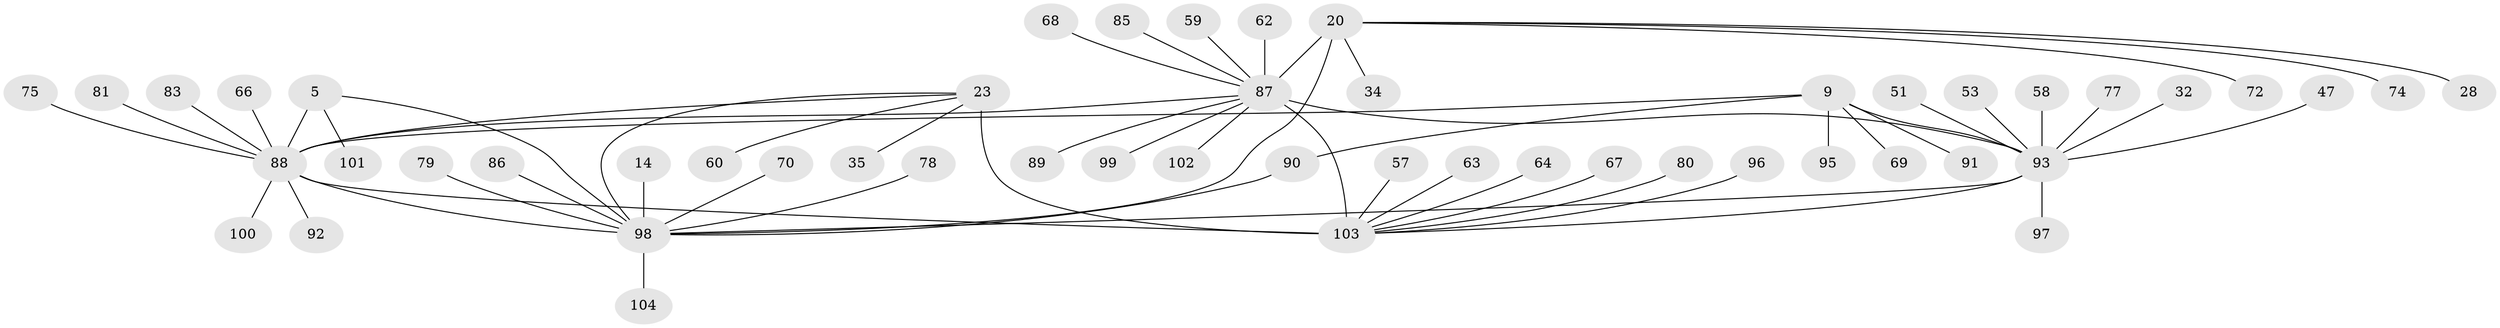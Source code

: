 // original degree distribution, {11: 0.019230769230769232, 4: 0.038461538461538464, 8: 0.057692307692307696, 6: 0.028846153846153848, 9: 0.028846153846153848, 7: 0.04807692307692308, 15: 0.009615384615384616, 10: 0.019230769230769232, 1: 0.5576923076923077, 2: 0.16346153846153846, 3: 0.028846153846153848}
// Generated by graph-tools (version 1.1) at 2025/55/03/09/25 04:55:39]
// undirected, 52 vertices, 60 edges
graph export_dot {
graph [start="1"]
  node [color=gray90,style=filled];
  5 [super="+3"];
  9 [super="+8"];
  14 [super="+12"];
  20 [super="+18"];
  23 [super="+21"];
  28;
  32;
  34;
  35;
  47;
  51;
  53;
  57;
  58;
  59;
  60 [super="+46"];
  62;
  63;
  64;
  66;
  67;
  68;
  69;
  70;
  72;
  74;
  75;
  77;
  78;
  79;
  80;
  81;
  83;
  85;
  86;
  87 [super="+82+36+26"];
  88 [super="+4+29+30+42+61+65"];
  89;
  90;
  91 [super="+33+38"];
  92;
  93 [super="+10+52"];
  95;
  96;
  97;
  98 [super="+40+15+84"];
  99;
  100 [super="+76"];
  101;
  102 [super="+55"];
  103 [super="+94+71+41+50"];
  104 [super="+43"];
  5 -- 101;
  5 -- 88 [weight=6];
  5 -- 98;
  9 -- 90;
  9 -- 69;
  9 -- 95;
  9 -- 91;
  9 -- 93 [weight=6];
  9 -- 88 [weight=2];
  14 -- 98 [weight=6];
  20 -- 28;
  20 -- 34;
  20 -- 72;
  20 -- 74;
  20 -- 98;
  20 -- 87 [weight=6];
  23 -- 35;
  23 -- 98 [weight=2];
  23 -- 60;
  23 -- 88;
  23 -- 103 [weight=6];
  32 -- 93;
  47 -- 93;
  51 -- 93;
  53 -- 93;
  57 -- 103;
  58 -- 93;
  59 -- 87;
  62 -- 87;
  63 -- 103;
  64 -- 103;
  66 -- 88;
  67 -- 103;
  68 -- 87;
  70 -- 98;
  75 -- 88;
  77 -- 93;
  78 -- 98;
  79 -- 98;
  80 -- 103;
  81 -- 88;
  83 -- 88;
  85 -- 87;
  86 -- 98;
  87 -- 93 [weight=3];
  87 -- 89;
  87 -- 99;
  87 -- 102;
  87 -- 88;
  87 -- 103 [weight=2];
  88 -- 98 [weight=2];
  88 -- 92;
  88 -- 100;
  88 -- 103 [weight=2];
  90 -- 98;
  93 -- 98 [weight=3];
  93 -- 97;
  93 -- 103;
  96 -- 103;
  98 -- 104;
}
